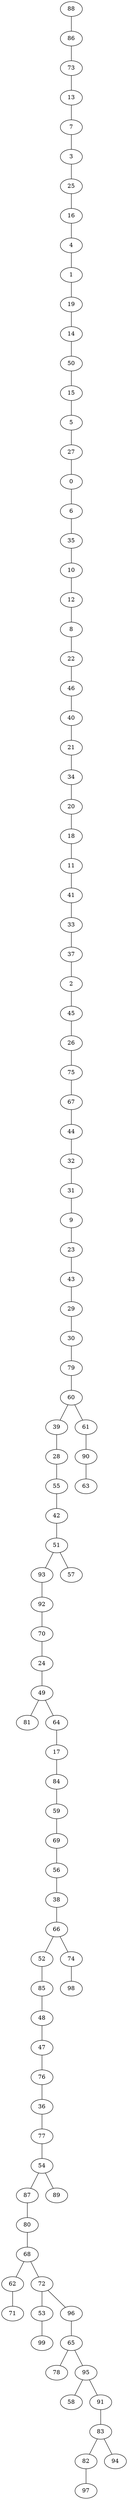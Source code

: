 graph G {
  88;
  86;
  73;
  13;
  7;
  3;
  25;
  16;
  4;
  1;
  19;
  14;
  50;
  15;
  5;
  27;
  0;
  6;
  35;
  10;
  12;
  8;
  22;
  46;
  40;
  21;
  34;
  20;
  18;
  11;
  41;
  33;
  37;
  2;
  45;
  26;
  75;
  67;
  44;
  32;
  31;
  9;
  23;
  43;
  29;
  30;
  79;
  60;
  39;
  28;
  55;
  42;
  51;
  93;
  92;
  70;
  24;
  49;
  81;
  64;
  17;
  84;
  59;
  69;
  56;
  38;
  66;
  52;
  85;
  48;
  47;
  76;
  36;
  77;
  54;
  87;
  80;
  68;
  62;
  71;
  72;
  53;
  99;
  96;
  65;
  78;
  95;
  58;
  91;
  83;
  82;
  97;
  94;
  89;
  74;
  98;
  57;
  61;
  90;
  63;
   88 -- 86;
   86 -- 73;
   73 -- 13;
   13 -- 7;
   7 -- 3;
   3 -- 25;
   25 -- 16;
   16 -- 4;
   4 -- 1;
   1 -- 19;
   19 -- 14;
   14 -- 50;
   50 -- 15;
   15 -- 5;
   5 -- 27;
   27 -- 0;
   0 -- 6;
   6 -- 35;
   35 -- 10;
   10 -- 12;
   12 -- 8;
   8 -- 22;
   22 -- 46;
   46 -- 40;
   40 -- 21;
   21 -- 34;
   34 -- 20;
   20 -- 18;
   18 -- 11;
   11 -- 41;
   41 -- 33;
   33 -- 37;
   37 -- 2;
   2 -- 45;
   45 -- 26;
   26 -- 75;
   75 -- 67;
   67 -- 44;
   44 -- 32;
   32 -- 31;
   31 -- 9;
   9 -- 23;
   23 -- 43;
   43 -- 29;
   29 -- 30;
   30 -- 79;
   79 -- 60;
   60 -- 39;
   39 -- 28;
   28 -- 55;
   55 -- 42;
   42 -- 51;
   51 -- 93;
   93 -- 92;
   92 -- 70;
   70 -- 24;
   24 -- 49;
   49 -- 81;
   49 -- 64;
   64 -- 17;
   17 -- 84;
   84 -- 59;
   59 -- 69;
   69 -- 56;
   56 -- 38;
   38 -- 66;
   66 -- 52;
   52 -- 85;
   85 -- 48;
   48 -- 47;
   47 -- 76;
   76 -- 36;
   36 -- 77;
   77 -- 54;
   54 -- 87;
   87 -- 80;
   80 -- 68;
   68 -- 62;
   62 -- 71;
   68 -- 72;
   72 -- 53;
   53 -- 99;
   72 -- 96;
   96 -- 65;
   65 -- 78;
   65 -- 95;
   95 -- 58;
   95 -- 91;
   91 -- 83;
   83 -- 82;
   82 -- 97;
   83 -- 94;
   54 -- 89;
   66 -- 74;
   74 -- 98;
   51 -- 57;
   60 -- 61;
   61 -- 90;
   90 -- 63;
}
